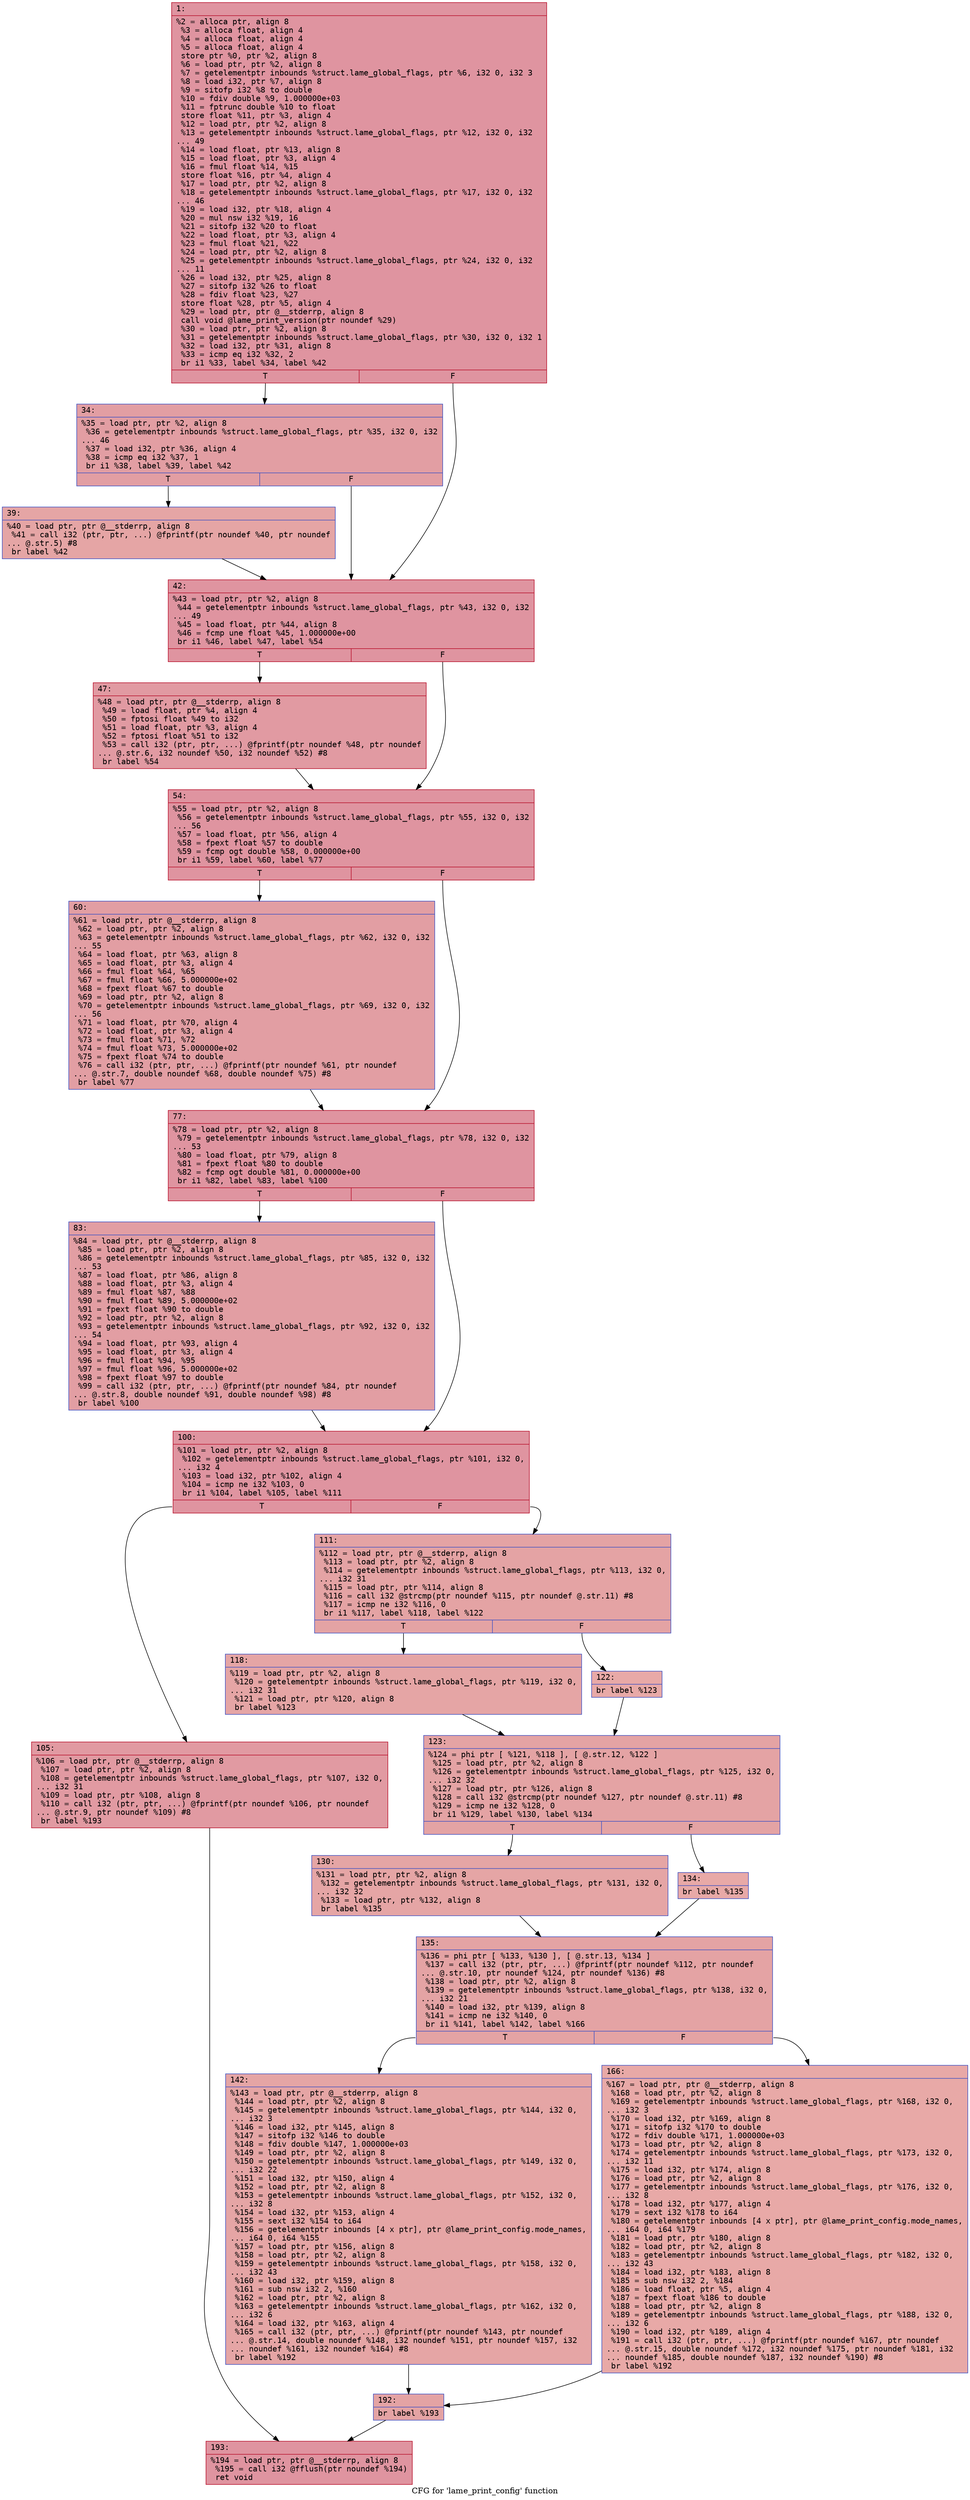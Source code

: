 digraph "CFG for 'lame_print_config' function" {
	label="CFG for 'lame_print_config' function";

	Node0x600003702300 [shape=record,color="#b70d28ff", style=filled, fillcolor="#b70d2870" fontname="Courier",label="{1:\l|  %2 = alloca ptr, align 8\l  %3 = alloca float, align 4\l  %4 = alloca float, align 4\l  %5 = alloca float, align 4\l  store ptr %0, ptr %2, align 8\l  %6 = load ptr, ptr %2, align 8\l  %7 = getelementptr inbounds %struct.lame_global_flags, ptr %6, i32 0, i32 3\l  %8 = load i32, ptr %7, align 8\l  %9 = sitofp i32 %8 to double\l  %10 = fdiv double %9, 1.000000e+03\l  %11 = fptrunc double %10 to float\l  store float %11, ptr %3, align 4\l  %12 = load ptr, ptr %2, align 8\l  %13 = getelementptr inbounds %struct.lame_global_flags, ptr %12, i32 0, i32\l... 49\l  %14 = load float, ptr %13, align 8\l  %15 = load float, ptr %3, align 4\l  %16 = fmul float %14, %15\l  store float %16, ptr %4, align 4\l  %17 = load ptr, ptr %2, align 8\l  %18 = getelementptr inbounds %struct.lame_global_flags, ptr %17, i32 0, i32\l... 46\l  %19 = load i32, ptr %18, align 4\l  %20 = mul nsw i32 %19, 16\l  %21 = sitofp i32 %20 to float\l  %22 = load float, ptr %3, align 4\l  %23 = fmul float %21, %22\l  %24 = load ptr, ptr %2, align 8\l  %25 = getelementptr inbounds %struct.lame_global_flags, ptr %24, i32 0, i32\l... 11\l  %26 = load i32, ptr %25, align 8\l  %27 = sitofp i32 %26 to float\l  %28 = fdiv float %23, %27\l  store float %28, ptr %5, align 4\l  %29 = load ptr, ptr @__stderrp, align 8\l  call void @lame_print_version(ptr noundef %29)\l  %30 = load ptr, ptr %2, align 8\l  %31 = getelementptr inbounds %struct.lame_global_flags, ptr %30, i32 0, i32 1\l  %32 = load i32, ptr %31, align 8\l  %33 = icmp eq i32 %32, 2\l  br i1 %33, label %34, label %42\l|{<s0>T|<s1>F}}"];
	Node0x600003702300:s0 -> Node0x600003702850[tooltip="1 -> 34\nProbability 50.00%" ];
	Node0x600003702300:s1 -> Node0x6000037028f0[tooltip="1 -> 42\nProbability 50.00%" ];
	Node0x600003702850 [shape=record,color="#3d50c3ff", style=filled, fillcolor="#be242e70" fontname="Courier",label="{34:\l|  %35 = load ptr, ptr %2, align 8\l  %36 = getelementptr inbounds %struct.lame_global_flags, ptr %35, i32 0, i32\l... 46\l  %37 = load i32, ptr %36, align 4\l  %38 = icmp eq i32 %37, 1\l  br i1 %38, label %39, label %42\l|{<s0>T|<s1>F}}"];
	Node0x600003702850:s0 -> Node0x6000037028a0[tooltip="34 -> 39\nProbability 50.00%" ];
	Node0x600003702850:s1 -> Node0x6000037028f0[tooltip="34 -> 42\nProbability 50.00%" ];
	Node0x6000037028a0 [shape=record,color="#3d50c3ff", style=filled, fillcolor="#c5333470" fontname="Courier",label="{39:\l|  %40 = load ptr, ptr @__stderrp, align 8\l  %41 = call i32 (ptr, ptr, ...) @fprintf(ptr noundef %40, ptr noundef\l... @.str.5) #8\l  br label %42\l}"];
	Node0x6000037028a0 -> Node0x6000037028f0[tooltip="39 -> 42\nProbability 100.00%" ];
	Node0x6000037028f0 [shape=record,color="#b70d28ff", style=filled, fillcolor="#b70d2870" fontname="Courier",label="{42:\l|  %43 = load ptr, ptr %2, align 8\l  %44 = getelementptr inbounds %struct.lame_global_flags, ptr %43, i32 0, i32\l... 49\l  %45 = load float, ptr %44, align 8\l  %46 = fcmp une float %45, 1.000000e+00\l  br i1 %46, label %47, label %54\l|{<s0>T|<s1>F}}"];
	Node0x6000037028f0:s0 -> Node0x600003702940[tooltip="42 -> 47\nProbability 62.50%" ];
	Node0x6000037028f0:s1 -> Node0x600003702990[tooltip="42 -> 54\nProbability 37.50%" ];
	Node0x600003702940 [shape=record,color="#b70d28ff", style=filled, fillcolor="#bb1b2c70" fontname="Courier",label="{47:\l|  %48 = load ptr, ptr @__stderrp, align 8\l  %49 = load float, ptr %4, align 4\l  %50 = fptosi float %49 to i32\l  %51 = load float, ptr %3, align 4\l  %52 = fptosi float %51 to i32\l  %53 = call i32 (ptr, ptr, ...) @fprintf(ptr noundef %48, ptr noundef\l... @.str.6, i32 noundef %50, i32 noundef %52) #8\l  br label %54\l}"];
	Node0x600003702940 -> Node0x600003702990[tooltip="47 -> 54\nProbability 100.00%" ];
	Node0x600003702990 [shape=record,color="#b70d28ff", style=filled, fillcolor="#b70d2870" fontname="Courier",label="{54:\l|  %55 = load ptr, ptr %2, align 8\l  %56 = getelementptr inbounds %struct.lame_global_flags, ptr %55, i32 0, i32\l... 56\l  %57 = load float, ptr %56, align 4\l  %58 = fpext float %57 to double\l  %59 = fcmp ogt double %58, 0.000000e+00\l  br i1 %59, label %60, label %77\l|{<s0>T|<s1>F}}"];
	Node0x600003702990:s0 -> Node0x6000037029e0[tooltip="54 -> 60\nProbability 50.00%" ];
	Node0x600003702990:s1 -> Node0x600003702a30[tooltip="54 -> 77\nProbability 50.00%" ];
	Node0x6000037029e0 [shape=record,color="#3d50c3ff", style=filled, fillcolor="#be242e70" fontname="Courier",label="{60:\l|  %61 = load ptr, ptr @__stderrp, align 8\l  %62 = load ptr, ptr %2, align 8\l  %63 = getelementptr inbounds %struct.lame_global_flags, ptr %62, i32 0, i32\l... 55\l  %64 = load float, ptr %63, align 8\l  %65 = load float, ptr %3, align 4\l  %66 = fmul float %64, %65\l  %67 = fmul float %66, 5.000000e+02\l  %68 = fpext float %67 to double\l  %69 = load ptr, ptr %2, align 8\l  %70 = getelementptr inbounds %struct.lame_global_flags, ptr %69, i32 0, i32\l... 56\l  %71 = load float, ptr %70, align 4\l  %72 = load float, ptr %3, align 4\l  %73 = fmul float %71, %72\l  %74 = fmul float %73, 5.000000e+02\l  %75 = fpext float %74 to double\l  %76 = call i32 (ptr, ptr, ...) @fprintf(ptr noundef %61, ptr noundef\l... @.str.7, double noundef %68, double noundef %75) #8\l  br label %77\l}"];
	Node0x6000037029e0 -> Node0x600003702a30[tooltip="60 -> 77\nProbability 100.00%" ];
	Node0x600003702a30 [shape=record,color="#b70d28ff", style=filled, fillcolor="#b70d2870" fontname="Courier",label="{77:\l|  %78 = load ptr, ptr %2, align 8\l  %79 = getelementptr inbounds %struct.lame_global_flags, ptr %78, i32 0, i32\l... 53\l  %80 = load float, ptr %79, align 8\l  %81 = fpext float %80 to double\l  %82 = fcmp ogt double %81, 0.000000e+00\l  br i1 %82, label %83, label %100\l|{<s0>T|<s1>F}}"];
	Node0x600003702a30:s0 -> Node0x600003702a80[tooltip="77 -> 83\nProbability 50.00%" ];
	Node0x600003702a30:s1 -> Node0x600003702ad0[tooltip="77 -> 100\nProbability 50.00%" ];
	Node0x600003702a80 [shape=record,color="#3d50c3ff", style=filled, fillcolor="#be242e70" fontname="Courier",label="{83:\l|  %84 = load ptr, ptr @__stderrp, align 8\l  %85 = load ptr, ptr %2, align 8\l  %86 = getelementptr inbounds %struct.lame_global_flags, ptr %85, i32 0, i32\l... 53\l  %87 = load float, ptr %86, align 8\l  %88 = load float, ptr %3, align 4\l  %89 = fmul float %87, %88\l  %90 = fmul float %89, 5.000000e+02\l  %91 = fpext float %90 to double\l  %92 = load ptr, ptr %2, align 8\l  %93 = getelementptr inbounds %struct.lame_global_flags, ptr %92, i32 0, i32\l... 54\l  %94 = load float, ptr %93, align 4\l  %95 = load float, ptr %3, align 4\l  %96 = fmul float %94, %95\l  %97 = fmul float %96, 5.000000e+02\l  %98 = fpext float %97 to double\l  %99 = call i32 (ptr, ptr, ...) @fprintf(ptr noundef %84, ptr noundef\l... @.str.8, double noundef %91, double noundef %98) #8\l  br label %100\l}"];
	Node0x600003702a80 -> Node0x600003702ad0[tooltip="83 -> 100\nProbability 100.00%" ];
	Node0x600003702ad0 [shape=record,color="#b70d28ff", style=filled, fillcolor="#b70d2870" fontname="Courier",label="{100:\l|  %101 = load ptr, ptr %2, align 8\l  %102 = getelementptr inbounds %struct.lame_global_flags, ptr %101, i32 0,\l... i32 4\l  %103 = load i32, ptr %102, align 4\l  %104 = icmp ne i32 %103, 0\l  br i1 %104, label %105, label %111\l|{<s0>T|<s1>F}}"];
	Node0x600003702ad0:s0 -> Node0x600003702b20[tooltip="100 -> 105\nProbability 62.50%" ];
	Node0x600003702ad0:s1 -> Node0x600003702b70[tooltip="100 -> 111\nProbability 37.50%" ];
	Node0x600003702b20 [shape=record,color="#b70d28ff", style=filled, fillcolor="#bb1b2c70" fontname="Courier",label="{105:\l|  %106 = load ptr, ptr @__stderrp, align 8\l  %107 = load ptr, ptr %2, align 8\l  %108 = getelementptr inbounds %struct.lame_global_flags, ptr %107, i32 0,\l... i32 31\l  %109 = load ptr, ptr %108, align 8\l  %110 = call i32 (ptr, ptr, ...) @fprintf(ptr noundef %106, ptr noundef\l... @.str.9, ptr noundef %109) #8\l  br label %193\l}"];
	Node0x600003702b20 -> Node0x600003702e90[tooltip="105 -> 193\nProbability 100.00%" ];
	Node0x600003702b70 [shape=record,color="#3d50c3ff", style=filled, fillcolor="#c32e3170" fontname="Courier",label="{111:\l|  %112 = load ptr, ptr @__stderrp, align 8\l  %113 = load ptr, ptr %2, align 8\l  %114 = getelementptr inbounds %struct.lame_global_flags, ptr %113, i32 0,\l... i32 31\l  %115 = load ptr, ptr %114, align 8\l  %116 = call i32 @strcmp(ptr noundef %115, ptr noundef @.str.11) #8\l  %117 = icmp ne i32 %116, 0\l  br i1 %117, label %118, label %122\l|{<s0>T|<s1>F}}"];
	Node0x600003702b70:s0 -> Node0x600003702bc0[tooltip="111 -> 118\nProbability 62.50%" ];
	Node0x600003702b70:s1 -> Node0x600003702c10[tooltip="111 -> 122\nProbability 37.50%" ];
	Node0x600003702bc0 [shape=record,color="#3d50c3ff", style=filled, fillcolor="#c5333470" fontname="Courier",label="{118:\l|  %119 = load ptr, ptr %2, align 8\l  %120 = getelementptr inbounds %struct.lame_global_flags, ptr %119, i32 0,\l... i32 31\l  %121 = load ptr, ptr %120, align 8\l  br label %123\l}"];
	Node0x600003702bc0 -> Node0x600003702c60[tooltip="118 -> 123\nProbability 100.00%" ];
	Node0x600003702c10 [shape=record,color="#3d50c3ff", style=filled, fillcolor="#ca3b3770" fontname="Courier",label="{122:\l|  br label %123\l}"];
	Node0x600003702c10 -> Node0x600003702c60[tooltip="122 -> 123\nProbability 100.00%" ];
	Node0x600003702c60 [shape=record,color="#3d50c3ff", style=filled, fillcolor="#c32e3170" fontname="Courier",label="{123:\l|  %124 = phi ptr [ %121, %118 ], [ @.str.12, %122 ]\l  %125 = load ptr, ptr %2, align 8\l  %126 = getelementptr inbounds %struct.lame_global_flags, ptr %125, i32 0,\l... i32 32\l  %127 = load ptr, ptr %126, align 8\l  %128 = call i32 @strcmp(ptr noundef %127, ptr noundef @.str.11) #8\l  %129 = icmp ne i32 %128, 0\l  br i1 %129, label %130, label %134\l|{<s0>T|<s1>F}}"];
	Node0x600003702c60:s0 -> Node0x600003702cb0[tooltip="123 -> 130\nProbability 62.50%" ];
	Node0x600003702c60:s1 -> Node0x600003702d00[tooltip="123 -> 134\nProbability 37.50%" ];
	Node0x600003702cb0 [shape=record,color="#3d50c3ff", style=filled, fillcolor="#c5333470" fontname="Courier",label="{130:\l|  %131 = load ptr, ptr %2, align 8\l  %132 = getelementptr inbounds %struct.lame_global_flags, ptr %131, i32 0,\l... i32 32\l  %133 = load ptr, ptr %132, align 8\l  br label %135\l}"];
	Node0x600003702cb0 -> Node0x600003702d50[tooltip="130 -> 135\nProbability 100.00%" ];
	Node0x600003702d00 [shape=record,color="#3d50c3ff", style=filled, fillcolor="#ca3b3770" fontname="Courier",label="{134:\l|  br label %135\l}"];
	Node0x600003702d00 -> Node0x600003702d50[tooltip="134 -> 135\nProbability 100.00%" ];
	Node0x600003702d50 [shape=record,color="#3d50c3ff", style=filled, fillcolor="#c32e3170" fontname="Courier",label="{135:\l|  %136 = phi ptr [ %133, %130 ], [ @.str.13, %134 ]\l  %137 = call i32 (ptr, ptr, ...) @fprintf(ptr noundef %112, ptr noundef\l... @.str.10, ptr noundef %124, ptr noundef %136) #8\l  %138 = load ptr, ptr %2, align 8\l  %139 = getelementptr inbounds %struct.lame_global_flags, ptr %138, i32 0,\l... i32 21\l  %140 = load i32, ptr %139, align 8\l  %141 = icmp ne i32 %140, 0\l  br i1 %141, label %142, label %166\l|{<s0>T|<s1>F}}"];
	Node0x600003702d50:s0 -> Node0x600003702da0[tooltip="135 -> 142\nProbability 62.50%" ];
	Node0x600003702d50:s1 -> Node0x600003702df0[tooltip="135 -> 166\nProbability 37.50%" ];
	Node0x600003702da0 [shape=record,color="#3d50c3ff", style=filled, fillcolor="#c5333470" fontname="Courier",label="{142:\l|  %143 = load ptr, ptr @__stderrp, align 8\l  %144 = load ptr, ptr %2, align 8\l  %145 = getelementptr inbounds %struct.lame_global_flags, ptr %144, i32 0,\l... i32 3\l  %146 = load i32, ptr %145, align 8\l  %147 = sitofp i32 %146 to double\l  %148 = fdiv double %147, 1.000000e+03\l  %149 = load ptr, ptr %2, align 8\l  %150 = getelementptr inbounds %struct.lame_global_flags, ptr %149, i32 0,\l... i32 22\l  %151 = load i32, ptr %150, align 4\l  %152 = load ptr, ptr %2, align 8\l  %153 = getelementptr inbounds %struct.lame_global_flags, ptr %152, i32 0,\l... i32 8\l  %154 = load i32, ptr %153, align 4\l  %155 = sext i32 %154 to i64\l  %156 = getelementptr inbounds [4 x ptr], ptr @lame_print_config.mode_names,\l... i64 0, i64 %155\l  %157 = load ptr, ptr %156, align 8\l  %158 = load ptr, ptr %2, align 8\l  %159 = getelementptr inbounds %struct.lame_global_flags, ptr %158, i32 0,\l... i32 43\l  %160 = load i32, ptr %159, align 8\l  %161 = sub nsw i32 2, %160\l  %162 = load ptr, ptr %2, align 8\l  %163 = getelementptr inbounds %struct.lame_global_flags, ptr %162, i32 0,\l... i32 6\l  %164 = load i32, ptr %163, align 4\l  %165 = call i32 (ptr, ptr, ...) @fprintf(ptr noundef %143, ptr noundef\l... @.str.14, double noundef %148, i32 noundef %151, ptr noundef %157, i32\l... noundef %161, i32 noundef %164) #8\l  br label %192\l}"];
	Node0x600003702da0 -> Node0x600003702e40[tooltip="142 -> 192\nProbability 100.00%" ];
	Node0x600003702df0 [shape=record,color="#3d50c3ff", style=filled, fillcolor="#ca3b3770" fontname="Courier",label="{166:\l|  %167 = load ptr, ptr @__stderrp, align 8\l  %168 = load ptr, ptr %2, align 8\l  %169 = getelementptr inbounds %struct.lame_global_flags, ptr %168, i32 0,\l... i32 3\l  %170 = load i32, ptr %169, align 8\l  %171 = sitofp i32 %170 to double\l  %172 = fdiv double %171, 1.000000e+03\l  %173 = load ptr, ptr %2, align 8\l  %174 = getelementptr inbounds %struct.lame_global_flags, ptr %173, i32 0,\l... i32 11\l  %175 = load i32, ptr %174, align 8\l  %176 = load ptr, ptr %2, align 8\l  %177 = getelementptr inbounds %struct.lame_global_flags, ptr %176, i32 0,\l... i32 8\l  %178 = load i32, ptr %177, align 4\l  %179 = sext i32 %178 to i64\l  %180 = getelementptr inbounds [4 x ptr], ptr @lame_print_config.mode_names,\l... i64 0, i64 %179\l  %181 = load ptr, ptr %180, align 8\l  %182 = load ptr, ptr %2, align 8\l  %183 = getelementptr inbounds %struct.lame_global_flags, ptr %182, i32 0,\l... i32 43\l  %184 = load i32, ptr %183, align 8\l  %185 = sub nsw i32 2, %184\l  %186 = load float, ptr %5, align 4\l  %187 = fpext float %186 to double\l  %188 = load ptr, ptr %2, align 8\l  %189 = getelementptr inbounds %struct.lame_global_flags, ptr %188, i32 0,\l... i32 6\l  %190 = load i32, ptr %189, align 4\l  %191 = call i32 (ptr, ptr, ...) @fprintf(ptr noundef %167, ptr noundef\l... @.str.15, double noundef %172, i32 noundef %175, ptr noundef %181, i32\l... noundef %185, double noundef %187, i32 noundef %190) #8\l  br label %192\l}"];
	Node0x600003702df0 -> Node0x600003702e40[tooltip="166 -> 192\nProbability 100.00%" ];
	Node0x600003702e40 [shape=record,color="#3d50c3ff", style=filled, fillcolor="#c32e3170" fontname="Courier",label="{192:\l|  br label %193\l}"];
	Node0x600003702e40 -> Node0x600003702e90[tooltip="192 -> 193\nProbability 100.00%" ];
	Node0x600003702e90 [shape=record,color="#b70d28ff", style=filled, fillcolor="#b70d2870" fontname="Courier",label="{193:\l|  %194 = load ptr, ptr @__stderrp, align 8\l  %195 = call i32 @fflush(ptr noundef %194)\l  ret void\l}"];
}
